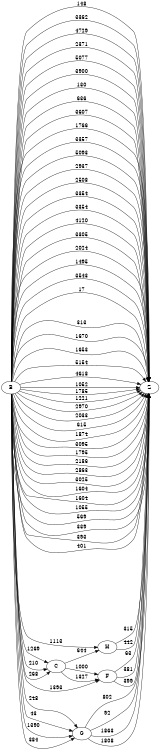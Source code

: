 digraph G {
	rankdir=LR size="8,5"
	B
	Z
	B -> Z [label=148]
	B
	Z
	B -> Z [label=3362]
	B
	Z
	B -> Z [label=4729]
	B
	Z
	B -> Z [label=2371]
	B
	Z
	B -> Z [label=5077]
	B
	Z
	B -> Z [label=3900]
	B
	Z
	B -> Z [label=130]
	B
	Z
	B -> Z [label=636]
	B
	Z
	B -> Z [label=3607]
	B
	Z
	B -> Z [label=1766]
	B
	Z
	B -> Z [label=3357]
	B
	Z
	B -> Z [label=5093]
	B
	Z
	B -> Z [label=2937]
	B
	Z
	B -> Z [label=2508]
	B
	Z
	B -> Z [label=3354]
	B
	Z
	B -> Z [label=3354]
	B
	Z
	B -> Z [label=4120]
	B
	Z
	B -> Z [label=3305]
	B
	Z
	B -> Z [label=2024]
	B
	Z
	B -> Z [label=1495]
	B
	Z
	B -> Z [label=3543]
	B
	Z
	B -> Z [label=17]
	B
	Z
	B -> Z [label=313]
	B
	C
	B -> C [label=1269]
	C
	H
	C -> H [label=644]
	H
	Z
	H -> Z [label=442]
	B
	Z
	B -> Z [label=1670]
	B
	Z
	B -> Z [label=1653]
	B
	Z
	B -> Z [label=5154]
	B
	Z
	B -> Z [label=4618]
	B
	H
	B -> H [label=1113]
	H
	Z
	H -> Z [label=315]
	B
	Z
	B -> Z [label=1052]
	B
	Z
	B -> Z [label=1785]
	B
	G
	B -> G [label=248]
	G
	Z
	G -> Z [label=802]
	B
	Z
	B -> Z [label=1221]
	B
	G
	B -> G [label=43]
	G
	Z
	G -> Z [label=92]
	B
	Z
	B -> Z [label=2970]
	B
	C
	B -> C [label=210]
	C
	F
	C -> F [label=1327]
	F
	Z
	F -> Z [label=381]
	B
	Z
	B -> Z [label=2033]
	B
	Z
	B -> Z [label=615]
	B
	F
	B -> F [label=1393]
	F
	Z
	F -> Z [label=399]
	B
	Z
	B -> Z [label=1874]
	B
	Z
	B -> Z [label=3095]
	B
	Z
	B -> Z [label=1795]
	B
	Z
	B -> Z [label=2186]
	B
	Z
	B -> Z [label=2863]
	B
	Z
	B -> Z [label=3025]
	B
	C
	B -> C [label=268]
	C
	F
	C -> F [label=1000]
	F
	Z
	F -> Z [label=63]
	B
	Z
	B -> Z [label=1604]
	B
	Z
	B -> Z [label=1604]
	B
	Z
	B -> Z [label=1055]
	B
	G
	B -> G [label=1390]
	G
	Z
	G -> Z [label=1863]
	B
	G
	B -> G [label=384]
	G
	Z
	G -> Z [label=1808]
	B
	Z
	B -> Z [label=569]
	B
	Z
	B -> Z [label=339]
	B
	Z
	B -> Z [label=393]
	B
	Z
	B -> Z [label=401]
}
